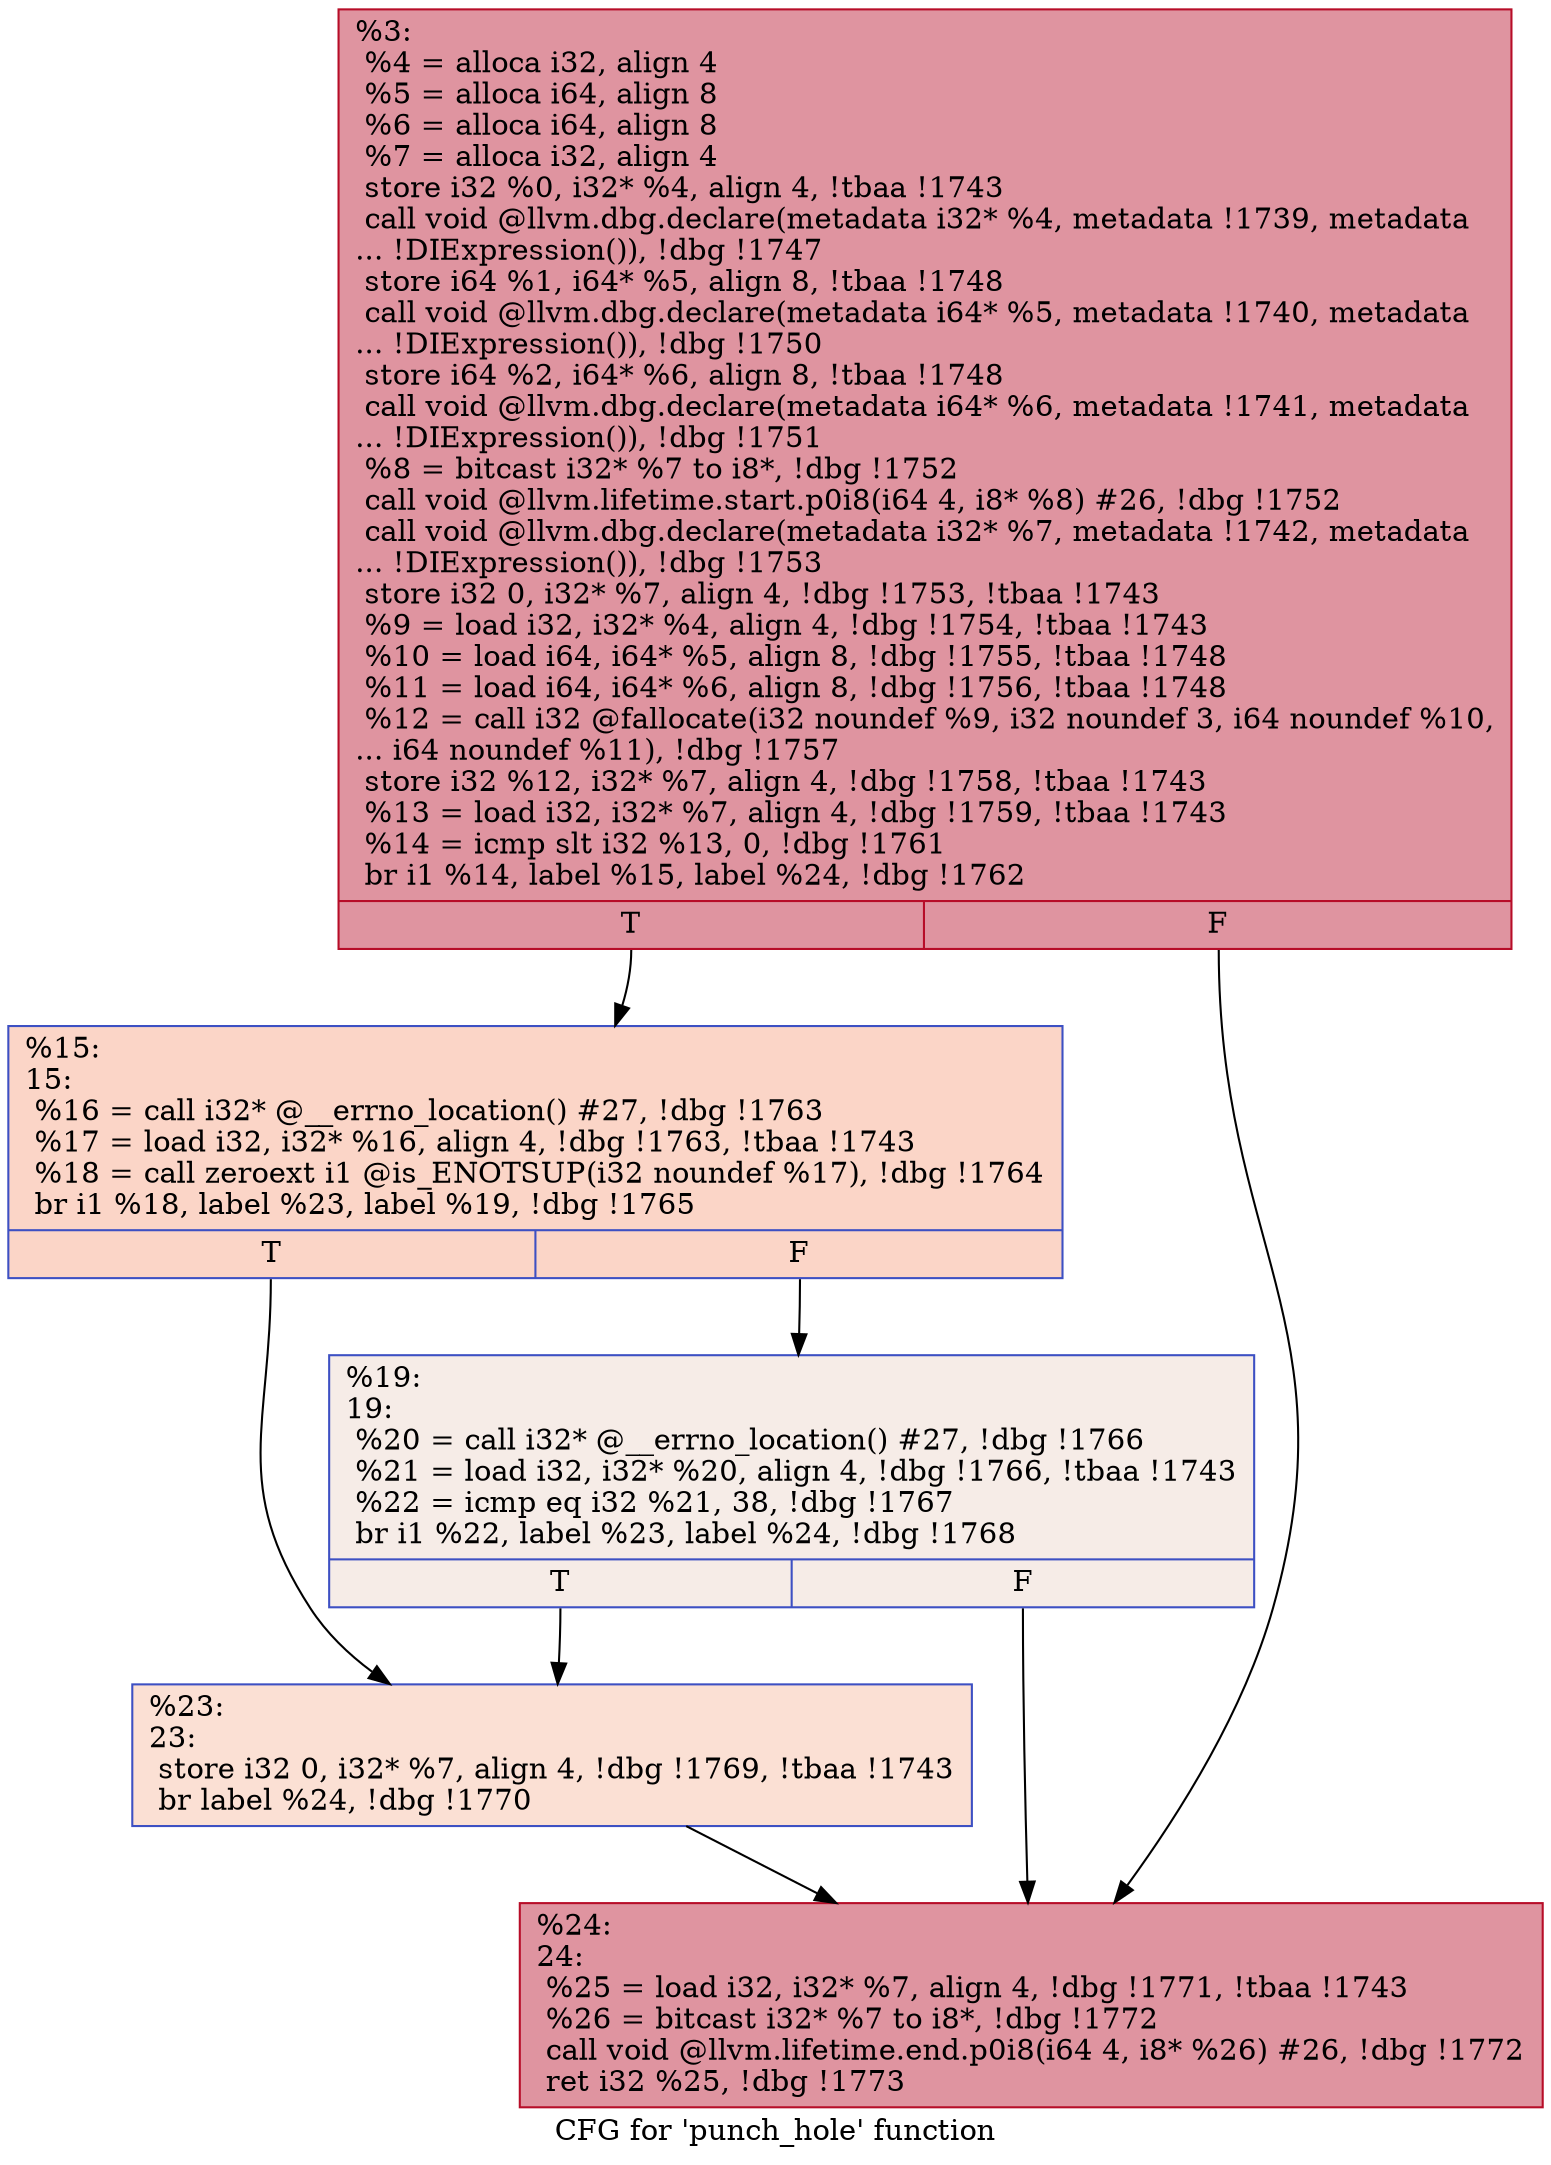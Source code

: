 digraph "CFG for 'punch_hole' function" {
	label="CFG for 'punch_hole' function";

	Node0x1893c80 [shape=record,color="#b70d28ff", style=filled, fillcolor="#b70d2870",label="{%3:\l  %4 = alloca i32, align 4\l  %5 = alloca i64, align 8\l  %6 = alloca i64, align 8\l  %7 = alloca i32, align 4\l  store i32 %0, i32* %4, align 4, !tbaa !1743\l  call void @llvm.dbg.declare(metadata i32* %4, metadata !1739, metadata\l... !DIExpression()), !dbg !1747\l  store i64 %1, i64* %5, align 8, !tbaa !1748\l  call void @llvm.dbg.declare(metadata i64* %5, metadata !1740, metadata\l... !DIExpression()), !dbg !1750\l  store i64 %2, i64* %6, align 8, !tbaa !1748\l  call void @llvm.dbg.declare(metadata i64* %6, metadata !1741, metadata\l... !DIExpression()), !dbg !1751\l  %8 = bitcast i32* %7 to i8*, !dbg !1752\l  call void @llvm.lifetime.start.p0i8(i64 4, i8* %8) #26, !dbg !1752\l  call void @llvm.dbg.declare(metadata i32* %7, metadata !1742, metadata\l... !DIExpression()), !dbg !1753\l  store i32 0, i32* %7, align 4, !dbg !1753, !tbaa !1743\l  %9 = load i32, i32* %4, align 4, !dbg !1754, !tbaa !1743\l  %10 = load i64, i64* %5, align 8, !dbg !1755, !tbaa !1748\l  %11 = load i64, i64* %6, align 8, !dbg !1756, !tbaa !1748\l  %12 = call i32 @fallocate(i32 noundef %9, i32 noundef 3, i64 noundef %10,\l... i64 noundef %11), !dbg !1757\l  store i32 %12, i32* %7, align 4, !dbg !1758, !tbaa !1743\l  %13 = load i32, i32* %7, align 4, !dbg !1759, !tbaa !1743\l  %14 = icmp slt i32 %13, 0, !dbg !1761\l  br i1 %14, label %15, label %24, !dbg !1762\l|{<s0>T|<s1>F}}"];
	Node0x1893c80:s0 -> Node0x1896de0;
	Node0x1893c80:s1 -> Node0x1896ed0;
	Node0x1896de0 [shape=record,color="#3d50c3ff", style=filled, fillcolor="#f5a08170",label="{%15:\l15:                                               \l  %16 = call i32* @__errno_location() #27, !dbg !1763\l  %17 = load i32, i32* %16, align 4, !dbg !1763, !tbaa !1743\l  %18 = call zeroext i1 @is_ENOTSUP(i32 noundef %17), !dbg !1764\l  br i1 %18, label %23, label %19, !dbg !1765\l|{<s0>T|<s1>F}}"];
	Node0x1896de0:s0 -> Node0x1896e80;
	Node0x1896de0:s1 -> Node0x1896e30;
	Node0x1896e30 [shape=record,color="#3d50c3ff", style=filled, fillcolor="#ead5c970",label="{%19:\l19:                                               \l  %20 = call i32* @__errno_location() #27, !dbg !1766\l  %21 = load i32, i32* %20, align 4, !dbg !1766, !tbaa !1743\l  %22 = icmp eq i32 %21, 38, !dbg !1767\l  br i1 %22, label %23, label %24, !dbg !1768\l|{<s0>T|<s1>F}}"];
	Node0x1896e30:s0 -> Node0x1896e80;
	Node0x1896e30:s1 -> Node0x1896ed0;
	Node0x1896e80 [shape=record,color="#3d50c3ff", style=filled, fillcolor="#f7b99e70",label="{%23:\l23:                                               \l  store i32 0, i32* %7, align 4, !dbg !1769, !tbaa !1743\l  br label %24, !dbg !1770\l}"];
	Node0x1896e80 -> Node0x1896ed0;
	Node0x1896ed0 [shape=record,color="#b70d28ff", style=filled, fillcolor="#b70d2870",label="{%24:\l24:                                               \l  %25 = load i32, i32* %7, align 4, !dbg !1771, !tbaa !1743\l  %26 = bitcast i32* %7 to i8*, !dbg !1772\l  call void @llvm.lifetime.end.p0i8(i64 4, i8* %26) #26, !dbg !1772\l  ret i32 %25, !dbg !1773\l}"];
}
